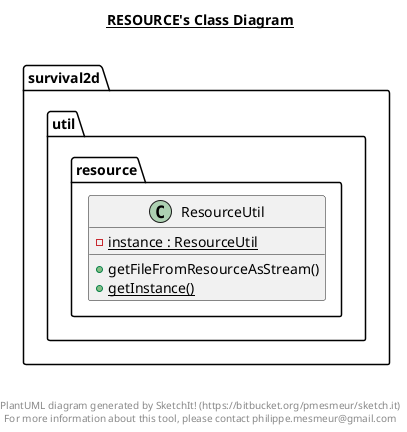 @startuml

title __RESOURCE's Class Diagram__\n

  namespace survival2d {
    namespace util {
      namespace resource {
        class survival2d.util.resource.ResourceUtil {
            {static} - instance : ResourceUtil
            + getFileFromResourceAsStream()
            {static} + getInstance()
        }
      }
    }
  }
  



right footer


PlantUML diagram generated by SketchIt! (https://bitbucket.org/pmesmeur/sketch.it)
For more information about this tool, please contact philippe.mesmeur@gmail.com
endfooter

@enduml
